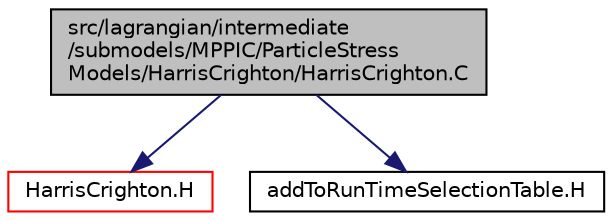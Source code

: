 digraph "src/lagrangian/intermediate/submodels/MPPIC/ParticleStressModels/HarrisCrighton/HarrisCrighton.C"
{
  bgcolor="transparent";
  edge [fontname="Helvetica",fontsize="10",labelfontname="Helvetica",labelfontsize="10"];
  node [fontname="Helvetica",fontsize="10",shape=record];
  Node0 [label="src/lagrangian/intermediate\l/submodels/MPPIC/ParticleStress\lModels/HarrisCrighton/HarrisCrighton.C",height=0.2,width=0.4,color="black", fillcolor="grey75", style="filled", fontcolor="black"];
  Node0 -> Node1 [color="midnightblue",fontsize="10",style="solid",fontname="Helvetica"];
  Node1 [label="HarrisCrighton.H",height=0.2,width=0.4,color="red",URL="$a06809.html"];
  Node0 -> Node119 [color="midnightblue",fontsize="10",style="solid",fontname="Helvetica"];
  Node119 [label="addToRunTimeSelectionTable.H",height=0.2,width=0.4,color="black",URL="$a09989.html",tooltip="Macros for easy insertion into run-time selection tables. "];
}

